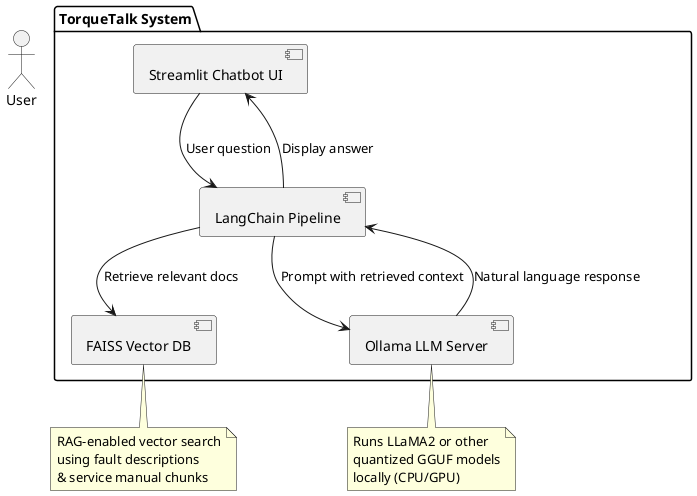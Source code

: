 @startuml TorqueTalk_Architecture

actor User

package "TorqueTalk System" {
  [Streamlit Chatbot UI] as UI
  [LangChain Pipeline] as LangChain
  [FAISS Vector DB] as FAISS
  [Ollama LLM Server] as Ollama

  UI --> LangChain : User question
  LangChain --> FAISS : Retrieve relevant docs
  LangChain --> Ollama : Prompt with retrieved context
  Ollama --> LangChain : Natural language response
  LangChain --> UI : Display answer
}

note bottom of FAISS
RAG-enabled vector search
using fault descriptions
& service manual chunks
end note

note bottom of Ollama
Runs LLaMA2 or other
quantized GGUF models
locally (CPU/GPU)
end note

@enduml
